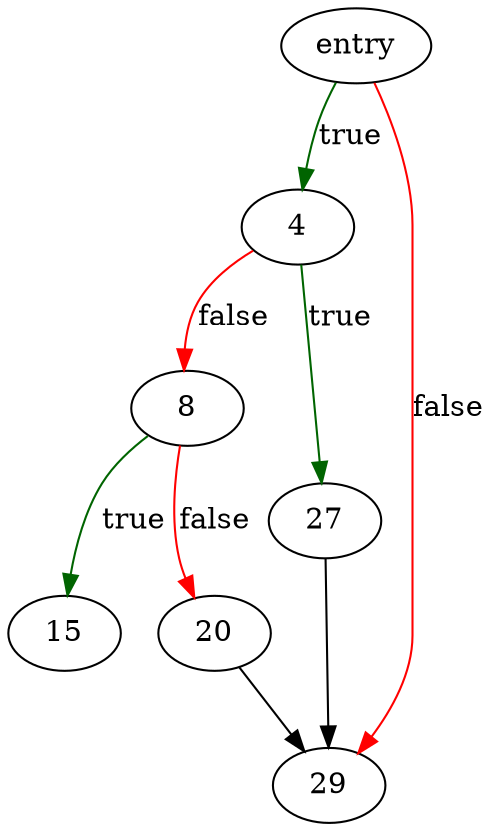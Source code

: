 digraph "alloc_obuf" {
	// Node definitions.
	0 [label=entry];
	4;
	8;
	15;
	20;
	27;
	29;

	// Edge definitions.
	0 -> 4 [
		color=darkgreen
		label=true
	];
	0 -> 29 [
		color=red
		label=false
	];
	4 -> 8 [
		color=red
		label=false
	];
	4 -> 27 [
		color=darkgreen
		label=true
	];
	8 -> 15 [
		color=darkgreen
		label=true
	];
	8 -> 20 [
		color=red
		label=false
	];
	20 -> 29;
	27 -> 29;
}